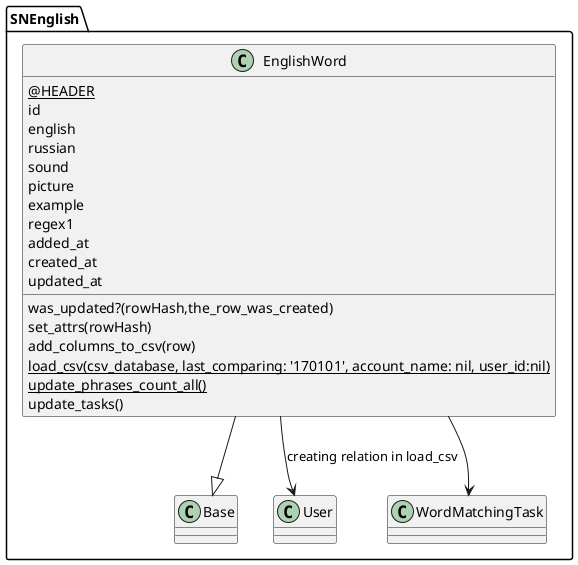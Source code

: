 @startuml
  package SNEnglish{
    class EnglishWord{
      {static}@HEADER
      id
    	english
    	russian
    	sound
    	picture
    	example
      regex1
      added_at
      created_at
      updated_at
      was_updated?(rowHash,the_row_was_created)
      set_attrs(rowHash)
      add_columns_to_csv(row)
      {static}load_csv(csv_database, last_comparing: '170101', account_name: nil, user_id:nil)
      {static}update_phrases_count_all()
      update_tasks()
    }
    EnglishWord --|> Base
    EnglishWord --> User: creating relation in load_csv
    EnglishWord --> WordMatchingTask
  }

@enduml
